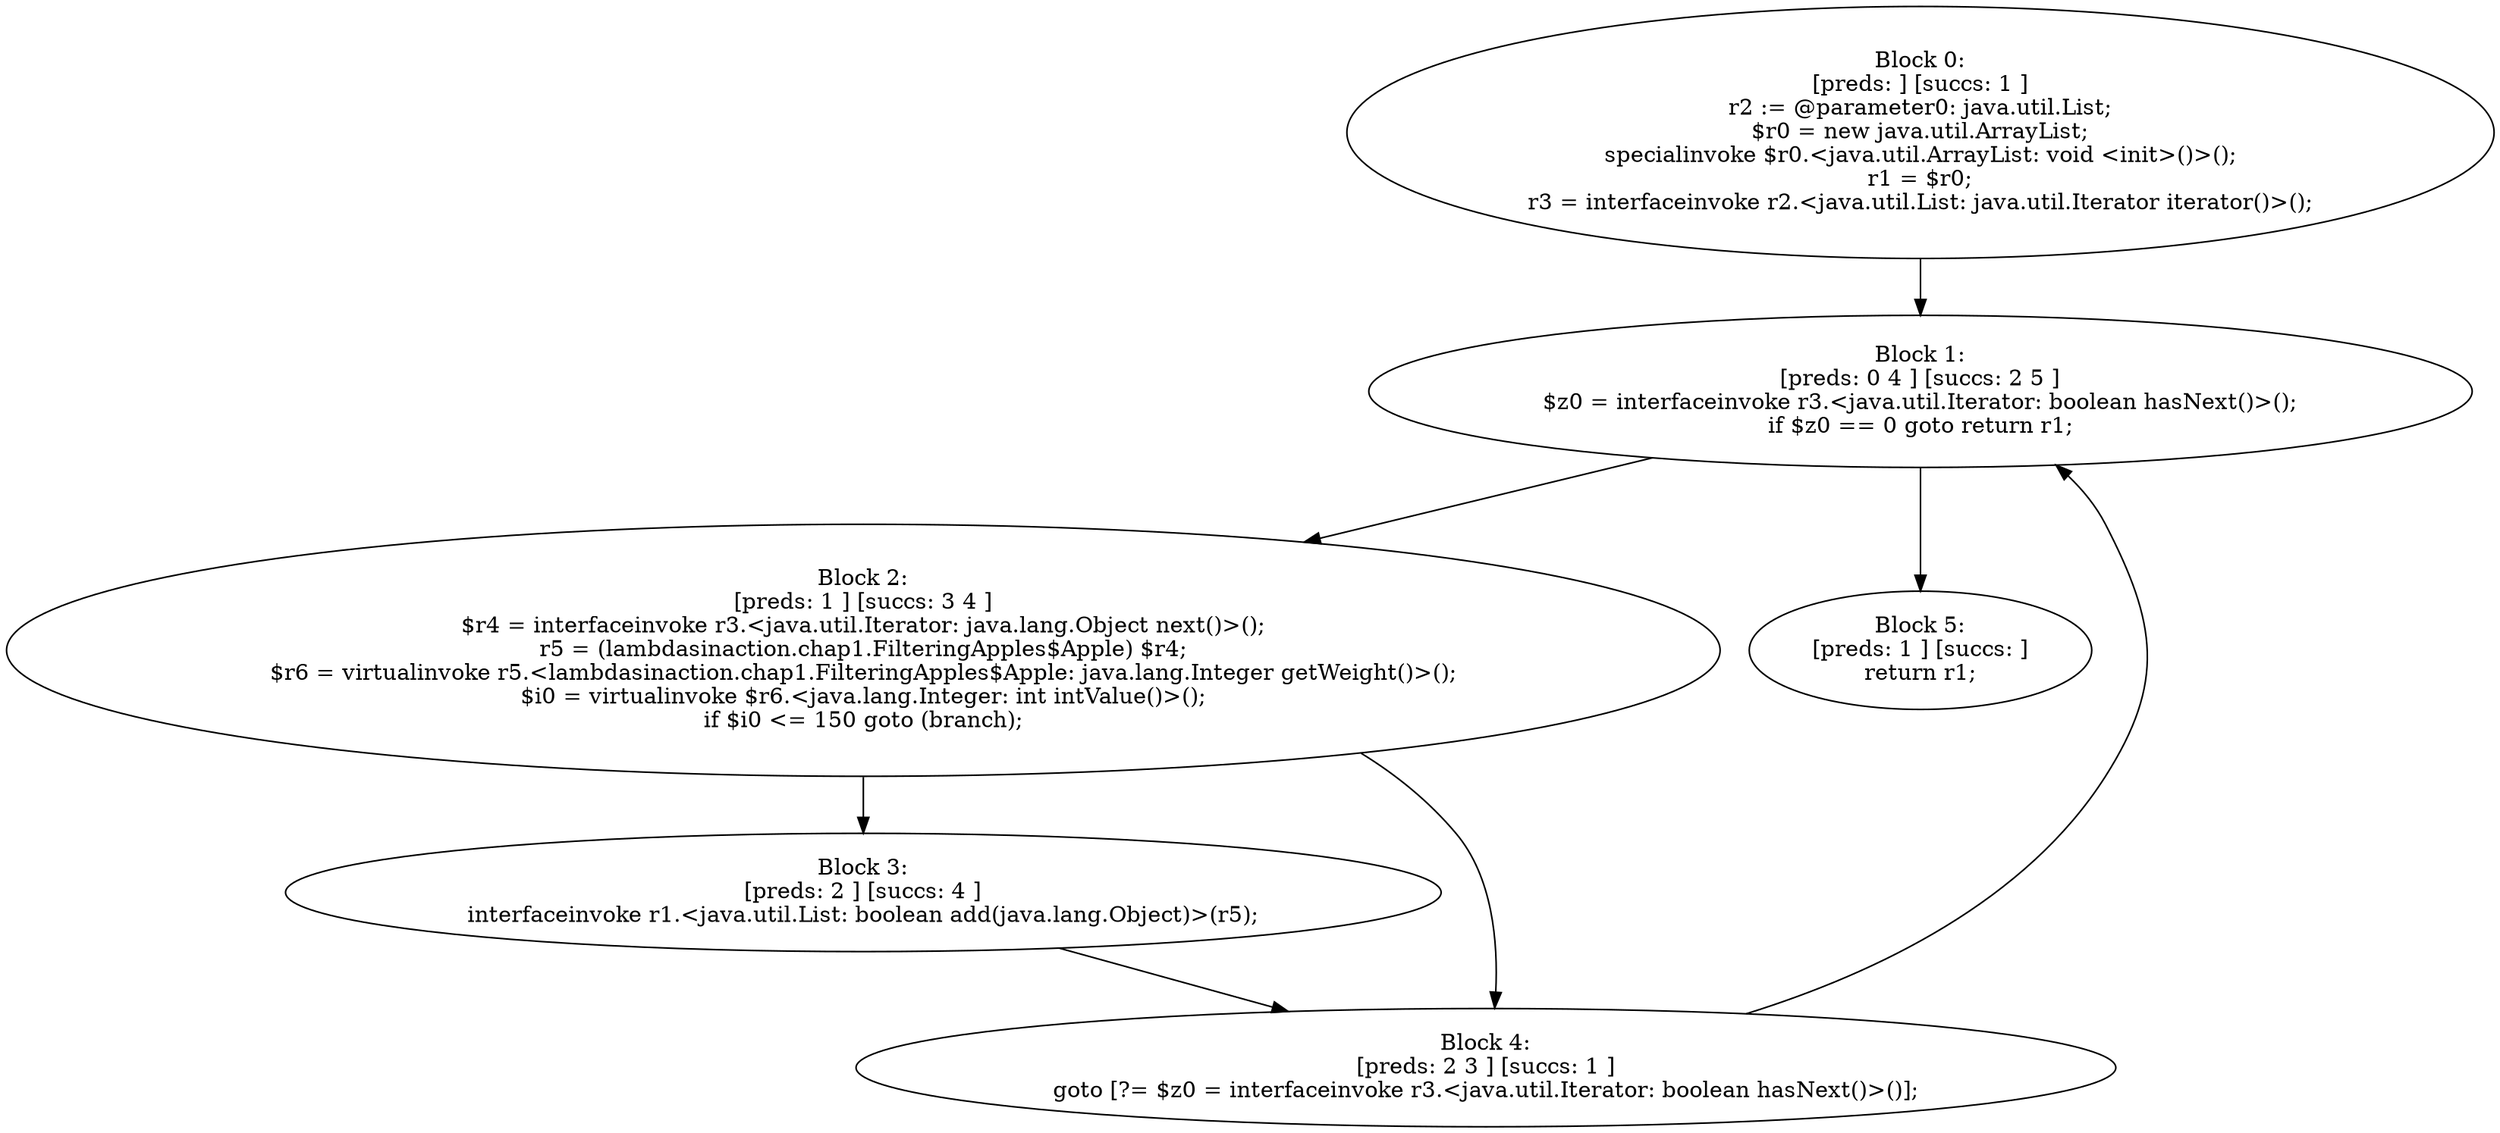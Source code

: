digraph "unitGraph" {
    "Block 0:
[preds: ] [succs: 1 ]
r2 := @parameter0: java.util.List;
$r0 = new java.util.ArrayList;
specialinvoke $r0.<java.util.ArrayList: void <init>()>();
r1 = $r0;
r3 = interfaceinvoke r2.<java.util.List: java.util.Iterator iterator()>();
"
    "Block 1:
[preds: 0 4 ] [succs: 2 5 ]
$z0 = interfaceinvoke r3.<java.util.Iterator: boolean hasNext()>();
if $z0 == 0 goto return r1;
"
    "Block 2:
[preds: 1 ] [succs: 3 4 ]
$r4 = interfaceinvoke r3.<java.util.Iterator: java.lang.Object next()>();
r5 = (lambdasinaction.chap1.FilteringApples$Apple) $r4;
$r6 = virtualinvoke r5.<lambdasinaction.chap1.FilteringApples$Apple: java.lang.Integer getWeight()>();
$i0 = virtualinvoke $r6.<java.lang.Integer: int intValue()>();
if $i0 <= 150 goto (branch);
"
    "Block 3:
[preds: 2 ] [succs: 4 ]
interfaceinvoke r1.<java.util.List: boolean add(java.lang.Object)>(r5);
"
    "Block 4:
[preds: 2 3 ] [succs: 1 ]
goto [?= $z0 = interfaceinvoke r3.<java.util.Iterator: boolean hasNext()>()];
"
    "Block 5:
[preds: 1 ] [succs: ]
return r1;
"
    "Block 0:
[preds: ] [succs: 1 ]
r2 := @parameter0: java.util.List;
$r0 = new java.util.ArrayList;
specialinvoke $r0.<java.util.ArrayList: void <init>()>();
r1 = $r0;
r3 = interfaceinvoke r2.<java.util.List: java.util.Iterator iterator()>();
"->"Block 1:
[preds: 0 4 ] [succs: 2 5 ]
$z0 = interfaceinvoke r3.<java.util.Iterator: boolean hasNext()>();
if $z0 == 0 goto return r1;
";
    "Block 1:
[preds: 0 4 ] [succs: 2 5 ]
$z0 = interfaceinvoke r3.<java.util.Iterator: boolean hasNext()>();
if $z0 == 0 goto return r1;
"->"Block 2:
[preds: 1 ] [succs: 3 4 ]
$r4 = interfaceinvoke r3.<java.util.Iterator: java.lang.Object next()>();
r5 = (lambdasinaction.chap1.FilteringApples$Apple) $r4;
$r6 = virtualinvoke r5.<lambdasinaction.chap1.FilteringApples$Apple: java.lang.Integer getWeight()>();
$i0 = virtualinvoke $r6.<java.lang.Integer: int intValue()>();
if $i0 <= 150 goto (branch);
";
    "Block 1:
[preds: 0 4 ] [succs: 2 5 ]
$z0 = interfaceinvoke r3.<java.util.Iterator: boolean hasNext()>();
if $z0 == 0 goto return r1;
"->"Block 5:
[preds: 1 ] [succs: ]
return r1;
";
    "Block 2:
[preds: 1 ] [succs: 3 4 ]
$r4 = interfaceinvoke r3.<java.util.Iterator: java.lang.Object next()>();
r5 = (lambdasinaction.chap1.FilteringApples$Apple) $r4;
$r6 = virtualinvoke r5.<lambdasinaction.chap1.FilteringApples$Apple: java.lang.Integer getWeight()>();
$i0 = virtualinvoke $r6.<java.lang.Integer: int intValue()>();
if $i0 <= 150 goto (branch);
"->"Block 3:
[preds: 2 ] [succs: 4 ]
interfaceinvoke r1.<java.util.List: boolean add(java.lang.Object)>(r5);
";
    "Block 2:
[preds: 1 ] [succs: 3 4 ]
$r4 = interfaceinvoke r3.<java.util.Iterator: java.lang.Object next()>();
r5 = (lambdasinaction.chap1.FilteringApples$Apple) $r4;
$r6 = virtualinvoke r5.<lambdasinaction.chap1.FilteringApples$Apple: java.lang.Integer getWeight()>();
$i0 = virtualinvoke $r6.<java.lang.Integer: int intValue()>();
if $i0 <= 150 goto (branch);
"->"Block 4:
[preds: 2 3 ] [succs: 1 ]
goto [?= $z0 = interfaceinvoke r3.<java.util.Iterator: boolean hasNext()>()];
";
    "Block 3:
[preds: 2 ] [succs: 4 ]
interfaceinvoke r1.<java.util.List: boolean add(java.lang.Object)>(r5);
"->"Block 4:
[preds: 2 3 ] [succs: 1 ]
goto [?= $z0 = interfaceinvoke r3.<java.util.Iterator: boolean hasNext()>()];
";
    "Block 4:
[preds: 2 3 ] [succs: 1 ]
goto [?= $z0 = interfaceinvoke r3.<java.util.Iterator: boolean hasNext()>()];
"->"Block 1:
[preds: 0 4 ] [succs: 2 5 ]
$z0 = interfaceinvoke r3.<java.util.Iterator: boolean hasNext()>();
if $z0 == 0 goto return r1;
";
}
